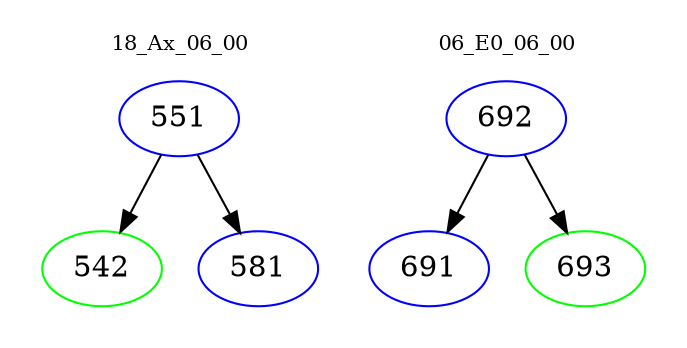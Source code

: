 digraph{
subgraph cluster_0 {
color = white
label = "18_Ax_06_00";
fontsize=10;
T0_551 [label="551", color="blue"]
T0_551 -> T0_542 [color="black"]
T0_542 [label="542", color="green"]
T0_551 -> T0_581 [color="black"]
T0_581 [label="581", color="blue"]
}
subgraph cluster_1 {
color = white
label = "06_E0_06_00";
fontsize=10;
T1_692 [label="692", color="blue"]
T1_692 -> T1_691 [color="black"]
T1_691 [label="691", color="blue"]
T1_692 -> T1_693 [color="black"]
T1_693 [label="693", color="green"]
}
}
